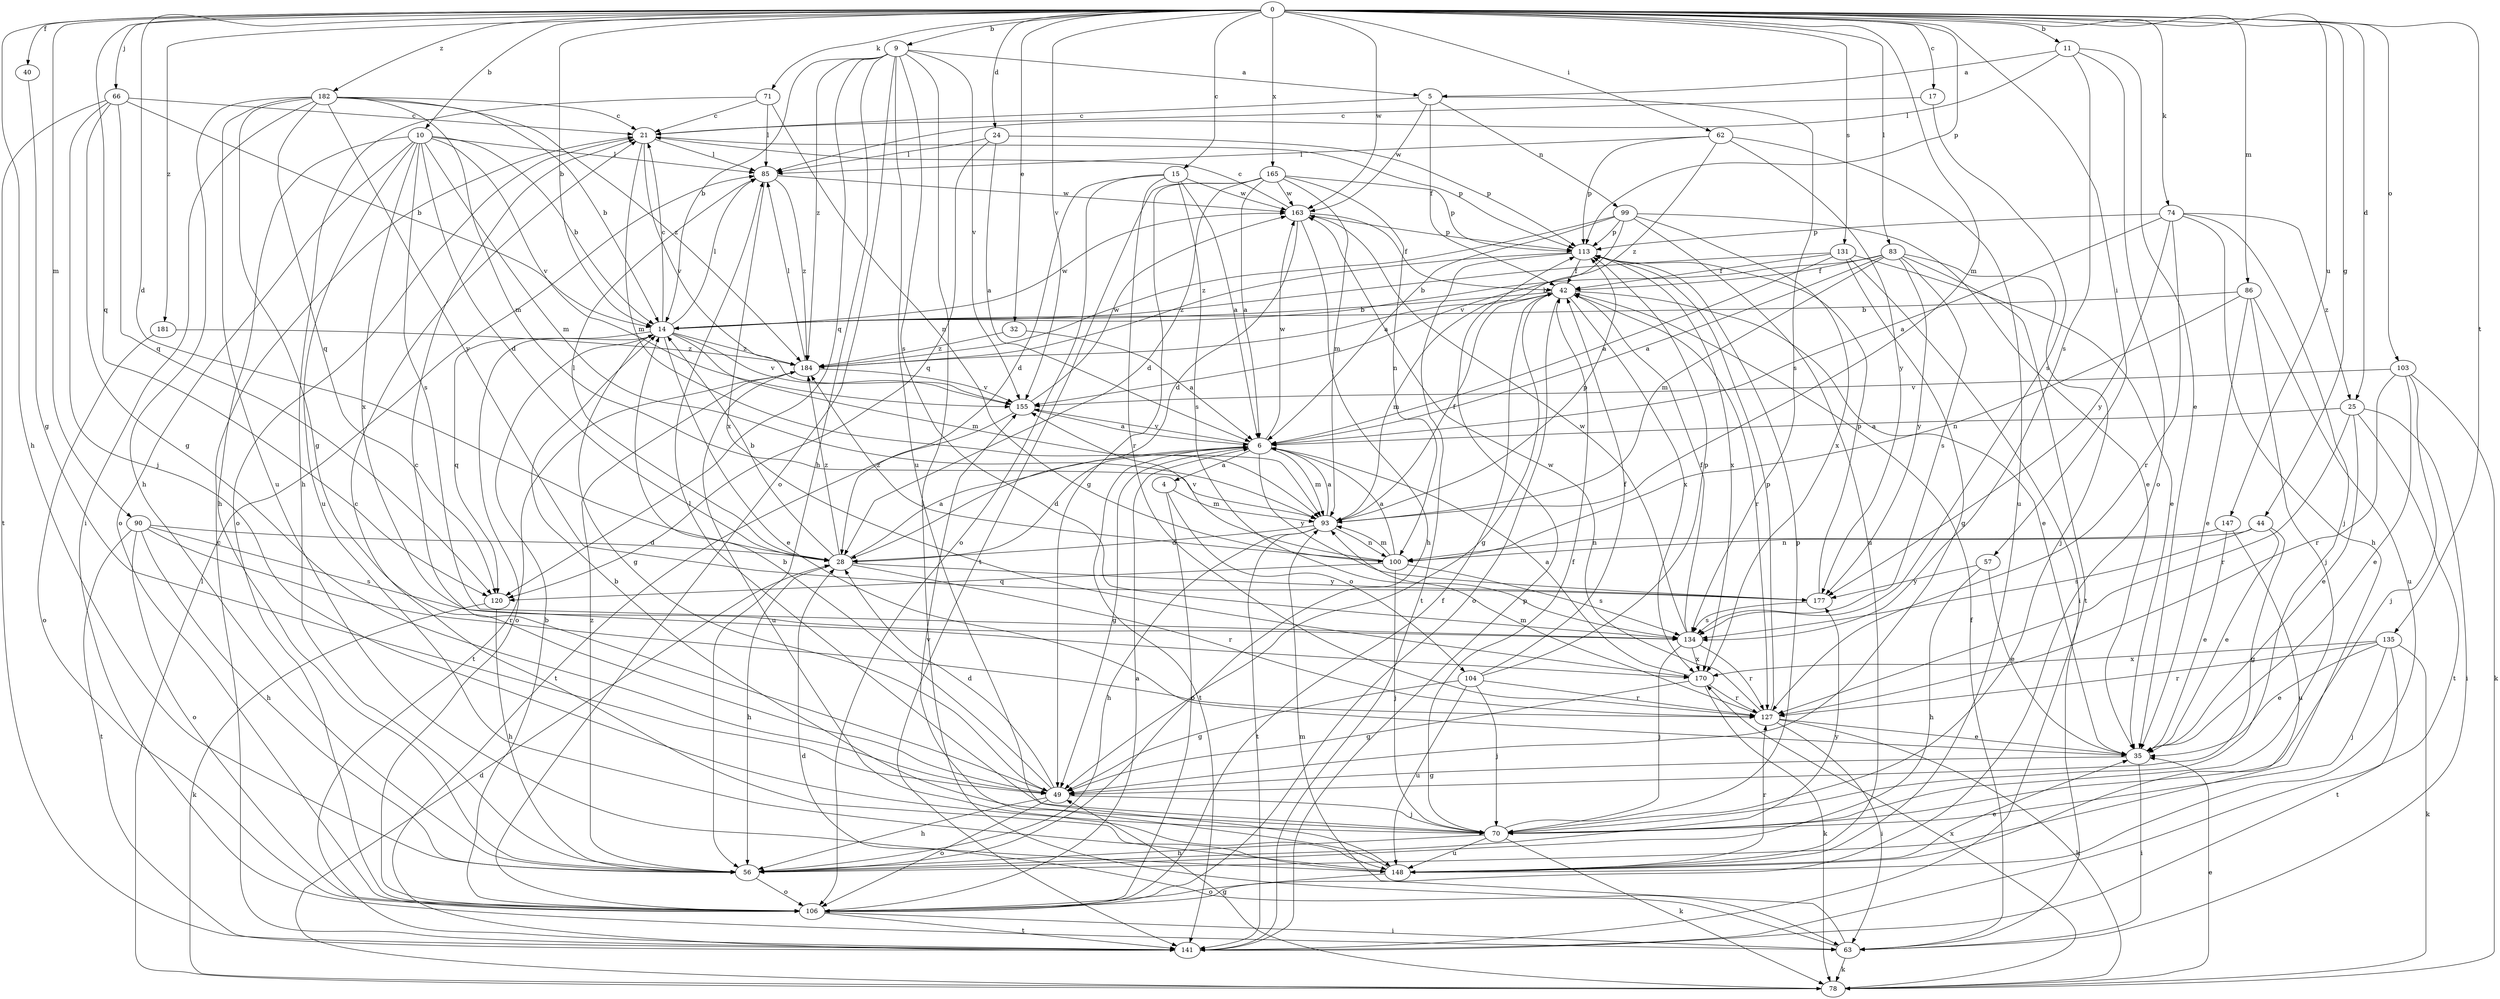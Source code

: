 strict digraph  {
0;
4;
5;
6;
9;
10;
11;
14;
15;
17;
21;
24;
25;
28;
32;
35;
40;
42;
44;
49;
56;
57;
62;
63;
66;
70;
71;
74;
78;
83;
85;
86;
90;
93;
99;
100;
103;
104;
106;
113;
120;
127;
131;
134;
135;
141;
147;
148;
155;
163;
165;
170;
177;
181;
182;
184;
0 -> 9  [label=b];
0 -> 10  [label=b];
0 -> 11  [label=b];
0 -> 14  [label=b];
0 -> 15  [label=c];
0 -> 17  [label=c];
0 -> 24  [label=d];
0 -> 25  [label=d];
0 -> 28  [label=d];
0 -> 32  [label=e];
0 -> 40  [label=f];
0 -> 44  [label=g];
0 -> 56  [label=h];
0 -> 57  [label=i];
0 -> 62  [label=i];
0 -> 66  [label=j];
0 -> 71  [label=k];
0 -> 74  [label=k];
0 -> 83  [label=l];
0 -> 86  [label=m];
0 -> 90  [label=m];
0 -> 93  [label=m];
0 -> 103  [label=o];
0 -> 113  [label=p];
0 -> 120  [label=q];
0 -> 131  [label=s];
0 -> 135  [label=t];
0 -> 147  [label=u];
0 -> 155  [label=v];
0 -> 163  [label=w];
0 -> 165  [label=x];
0 -> 181  [label=z];
0 -> 182  [label=z];
4 -> 93  [label=m];
4 -> 104  [label=o];
4 -> 106  [label=o];
5 -> 21  [label=c];
5 -> 42  [label=f];
5 -> 99  [label=n];
5 -> 134  [label=s];
5 -> 163  [label=w];
6 -> 4  [label=a];
6 -> 28  [label=d];
6 -> 49  [label=g];
6 -> 93  [label=m];
6 -> 141  [label=t];
6 -> 155  [label=v];
6 -> 163  [label=w];
6 -> 177  [label=y];
9 -> 5  [label=a];
9 -> 14  [label=b];
9 -> 56  [label=h];
9 -> 63  [label=i];
9 -> 106  [label=o];
9 -> 120  [label=q];
9 -> 134  [label=s];
9 -> 148  [label=u];
9 -> 155  [label=v];
9 -> 184  [label=z];
10 -> 14  [label=b];
10 -> 28  [label=d];
10 -> 56  [label=h];
10 -> 85  [label=l];
10 -> 93  [label=m];
10 -> 106  [label=o];
10 -> 134  [label=s];
10 -> 148  [label=u];
10 -> 155  [label=v];
10 -> 170  [label=x];
11 -> 5  [label=a];
11 -> 35  [label=e];
11 -> 85  [label=l];
11 -> 106  [label=o];
11 -> 134  [label=s];
14 -> 21  [label=c];
14 -> 35  [label=e];
14 -> 49  [label=g];
14 -> 85  [label=l];
14 -> 93  [label=m];
14 -> 106  [label=o];
14 -> 120  [label=q];
14 -> 155  [label=v];
14 -> 163  [label=w];
14 -> 184  [label=z];
15 -> 6  [label=a];
15 -> 28  [label=d];
15 -> 106  [label=o];
15 -> 127  [label=r];
15 -> 134  [label=s];
15 -> 163  [label=w];
17 -> 21  [label=c];
17 -> 134  [label=s];
21 -> 85  [label=l];
21 -> 93  [label=m];
21 -> 106  [label=o];
21 -> 113  [label=p];
21 -> 155  [label=v];
24 -> 6  [label=a];
24 -> 85  [label=l];
24 -> 113  [label=p];
24 -> 120  [label=q];
25 -> 6  [label=a];
25 -> 35  [label=e];
25 -> 63  [label=i];
25 -> 127  [label=r];
25 -> 141  [label=t];
28 -> 6  [label=a];
28 -> 14  [label=b];
28 -> 56  [label=h];
28 -> 85  [label=l];
28 -> 127  [label=r];
28 -> 177  [label=y];
28 -> 184  [label=z];
32 -> 6  [label=a];
32 -> 184  [label=z];
35 -> 49  [label=g];
35 -> 63  [label=i];
40 -> 49  [label=g];
42 -> 14  [label=b];
42 -> 35  [label=e];
42 -> 49  [label=g];
42 -> 93  [label=m];
42 -> 106  [label=o];
42 -> 127  [label=r];
42 -> 170  [label=x];
44 -> 35  [label=e];
44 -> 49  [label=g];
44 -> 100  [label=n];
44 -> 134  [label=s];
49 -> 14  [label=b];
49 -> 21  [label=c];
49 -> 28  [label=d];
49 -> 56  [label=h];
49 -> 70  [label=j];
49 -> 106  [label=o];
56 -> 106  [label=o];
56 -> 177  [label=y];
56 -> 184  [label=z];
57 -> 35  [label=e];
57 -> 56  [label=h];
57 -> 177  [label=y];
62 -> 85  [label=l];
62 -> 113  [label=p];
62 -> 148  [label=u];
62 -> 177  [label=y];
62 -> 184  [label=z];
63 -> 28  [label=d];
63 -> 42  [label=f];
63 -> 78  [label=k];
63 -> 93  [label=m];
66 -> 14  [label=b];
66 -> 21  [label=c];
66 -> 49  [label=g];
66 -> 70  [label=j];
66 -> 120  [label=q];
66 -> 141  [label=t];
70 -> 14  [label=b];
70 -> 42  [label=f];
70 -> 56  [label=h];
70 -> 78  [label=k];
70 -> 85  [label=l];
70 -> 113  [label=p];
70 -> 148  [label=u];
71 -> 21  [label=c];
71 -> 56  [label=h];
71 -> 85  [label=l];
71 -> 100  [label=n];
74 -> 6  [label=a];
74 -> 56  [label=h];
74 -> 70  [label=j];
74 -> 113  [label=p];
74 -> 127  [label=r];
74 -> 177  [label=y];
74 -> 25  [label=z];
78 -> 28  [label=d];
78 -> 35  [label=e];
78 -> 49  [label=g];
78 -> 85  [label=l];
78 -> 170  [label=x];
83 -> 6  [label=a];
83 -> 14  [label=b];
83 -> 42  [label=f];
83 -> 70  [label=j];
83 -> 93  [label=m];
83 -> 134  [label=s];
83 -> 141  [label=t];
83 -> 177  [label=y];
85 -> 163  [label=w];
85 -> 170  [label=x];
85 -> 184  [label=z];
86 -> 14  [label=b];
86 -> 35  [label=e];
86 -> 70  [label=j];
86 -> 100  [label=n];
86 -> 148  [label=u];
90 -> 28  [label=d];
90 -> 56  [label=h];
90 -> 106  [label=o];
90 -> 127  [label=r];
90 -> 134  [label=s];
90 -> 141  [label=t];
93 -> 6  [label=a];
93 -> 28  [label=d];
93 -> 42  [label=f];
93 -> 56  [label=h];
93 -> 100  [label=n];
93 -> 113  [label=p];
93 -> 141  [label=t];
99 -> 6  [label=a];
99 -> 35  [label=e];
99 -> 113  [label=p];
99 -> 148  [label=u];
99 -> 155  [label=v];
99 -> 170  [label=x];
99 -> 184  [label=z];
100 -> 6  [label=a];
100 -> 70  [label=j];
100 -> 93  [label=m];
100 -> 120  [label=q];
100 -> 134  [label=s];
100 -> 155  [label=v];
100 -> 184  [label=z];
103 -> 35  [label=e];
103 -> 70  [label=j];
103 -> 78  [label=k];
103 -> 127  [label=r];
103 -> 155  [label=v];
104 -> 42  [label=f];
104 -> 49  [label=g];
104 -> 70  [label=j];
104 -> 113  [label=p];
104 -> 127  [label=r];
104 -> 148  [label=u];
106 -> 6  [label=a];
106 -> 14  [label=b];
106 -> 42  [label=f];
106 -> 63  [label=i];
106 -> 141  [label=t];
113 -> 42  [label=f];
113 -> 141  [label=t];
113 -> 170  [label=x];
113 -> 184  [label=z];
120 -> 56  [label=h];
120 -> 78  [label=k];
127 -> 35  [label=e];
127 -> 63  [label=i];
127 -> 78  [label=k];
127 -> 93  [label=m];
127 -> 113  [label=p];
127 -> 163  [label=w];
131 -> 6  [label=a];
131 -> 14  [label=b];
131 -> 35  [label=e];
131 -> 42  [label=f];
131 -> 49  [label=g];
131 -> 63  [label=i];
134 -> 42  [label=f];
134 -> 70  [label=j];
134 -> 127  [label=r];
134 -> 163  [label=w];
134 -> 170  [label=x];
135 -> 35  [label=e];
135 -> 70  [label=j];
135 -> 78  [label=k];
135 -> 127  [label=r];
135 -> 141  [label=t];
135 -> 170  [label=x];
141 -> 21  [label=c];
141 -> 113  [label=p];
147 -> 35  [label=e];
147 -> 100  [label=n];
147 -> 148  [label=u];
148 -> 21  [label=c];
148 -> 35  [label=e];
148 -> 106  [label=o];
148 -> 127  [label=r];
148 -> 155  [label=v];
155 -> 6  [label=a];
155 -> 141  [label=t];
155 -> 163  [label=w];
163 -> 21  [label=c];
163 -> 28  [label=d];
163 -> 42  [label=f];
163 -> 56  [label=h];
163 -> 113  [label=p];
165 -> 6  [label=a];
165 -> 28  [label=d];
165 -> 49  [label=g];
165 -> 93  [label=m];
165 -> 100  [label=n];
165 -> 113  [label=p];
165 -> 141  [label=t];
165 -> 163  [label=w];
170 -> 6  [label=a];
170 -> 49  [label=g];
170 -> 78  [label=k];
170 -> 127  [label=r];
177 -> 113  [label=p];
177 -> 134  [label=s];
181 -> 106  [label=o];
181 -> 184  [label=z];
182 -> 14  [label=b];
182 -> 21  [label=c];
182 -> 49  [label=g];
182 -> 56  [label=h];
182 -> 63  [label=i];
182 -> 93  [label=m];
182 -> 120  [label=q];
182 -> 148  [label=u];
182 -> 177  [label=y];
182 -> 184  [label=z];
184 -> 85  [label=l];
184 -> 141  [label=t];
184 -> 148  [label=u];
184 -> 155  [label=v];
}
